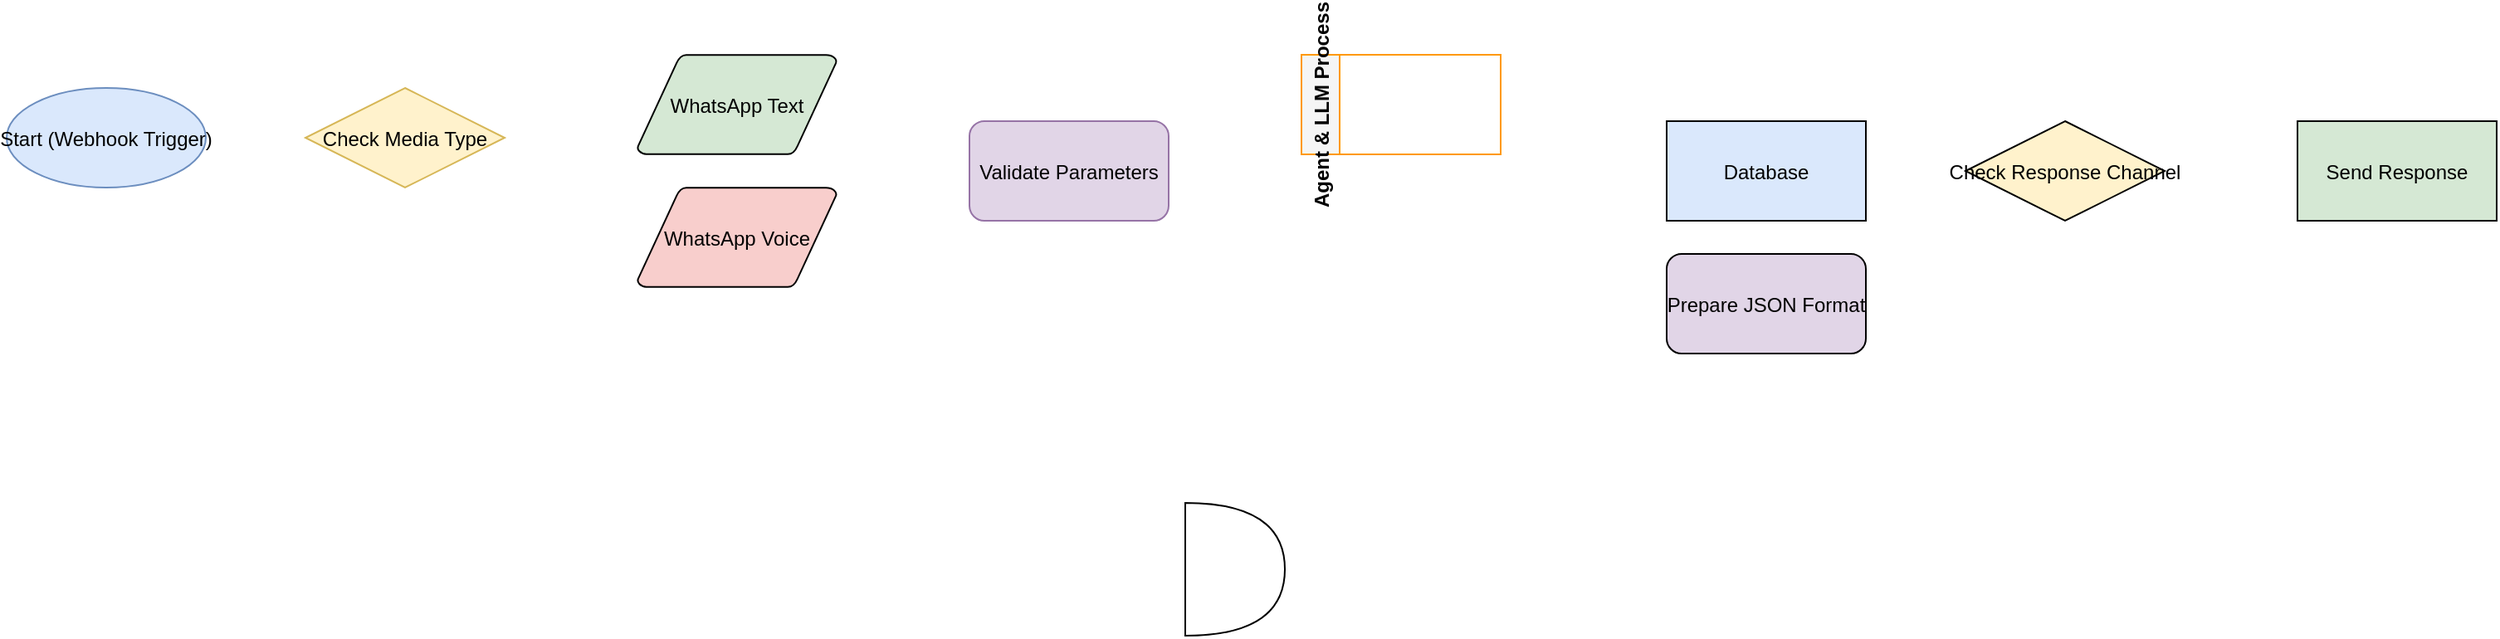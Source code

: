 <mxfile version="26.2.14">
  <diagram name="n8n Process Diagram" id="0">
    <mxGraphModel dx="1426" dy="3115" grid="1" gridSize="10" guides="1" tooltips="1" connect="1" arrows="1" fold="1" page="1" pageScale="1" pageWidth="827" pageHeight="1169" math="0" shadow="0">
      <root>
        <mxCell id="0" />
        <mxCell id="1" parent="0" />
        <mxCell id="2" value="Start (Webhook Trigger)" style="ellipse;fillColor=#dae8fc;strokeColor=#6c8ebf" parent="1" vertex="1">
          <mxGeometry x="90" y="-2240" width="120" height="60" as="geometry" />
        </mxCell>
        <mxCell id="3" value="Check Media Type" style="rhombus;fillColor=#fff2cc;strokeColor=#d6b656" parent="1" vertex="1">
          <mxGeometry x="270" y="-2240" width="120" height="60" as="geometry" />
        </mxCell>
        <mxCell id="4" value="WhatsApp Text" style="shape=mxgraph.flowchart.data;fillColor=#d5e8d4" parent="1" vertex="1">
          <mxGeometry x="470" y="-2260" width="120" height="60" as="geometry" />
        </mxCell>
        <mxCell id="5" value="WhatsApp Voice" style="shape=mxgraph.flowchart.data;fillColor=#f8cecc" parent="1" vertex="1">
          <mxGeometry x="470" y="-2180" width="120" height="60" as="geometry" />
        </mxCell>
        <mxCell id="6" value="Validate Parameters" style="rounded=1;fillColor=#e1d5e7;strokeColor=#9673a6" parent="1" vertex="1">
          <mxGeometry x="670" y="-2220" width="120" height="60" as="geometry" />
        </mxCell>
        <mxCell id="7" value="Agent &amp; LLM Process" style="swimlane;horizontal=0;fillColor=#f5f5f5;strokeColor=#ff9900" parent="1" vertex="1">
          <mxGeometry x="870" y="-2260" width="120" height="60" as="geometry" />
        </mxCell>
        <mxCell id="8" value="Database" style="shape=database;fillColor=#dae8fc" parent="1" vertex="1">
          <mxGeometry x="1090" y="-2220" width="120" height="60" as="geometry" />
        </mxCell>
        <mxCell id="9" value="Check Response Channel" style="rhombus;fillColor=#fff2cc" parent="1" vertex="1">
          <mxGeometry x="1270" y="-2220" width="120" height="60" as="geometry" />
        </mxCell>
        <mxCell id="10" value="Prepare JSON Format" style="rounded=1;fillColor=#e1d5e7" parent="1" vertex="1">
          <mxGeometry x="1090" y="-2140" width="120" height="60" as="geometry" />
        </mxCell>
        <mxCell id="11" value="Send Response" style="shape=mxgraph.basic.rect;fillColor=#d5e8d4" parent="1" vertex="1">
          <mxGeometry x="1470" y="-2220" width="120" height="60" as="geometry" />
        </mxCell>
        <mxCell id="TL54MWlyIRIG62Vx7n2m-14" value="" style="shape=or;whiteSpace=wrap;html=1;" vertex="1" parent="1">
          <mxGeometry x="800" y="-1990" width="60" height="80" as="geometry" />
        </mxCell>
      </root>
    </mxGraphModel>
  </diagram>
</mxfile>
